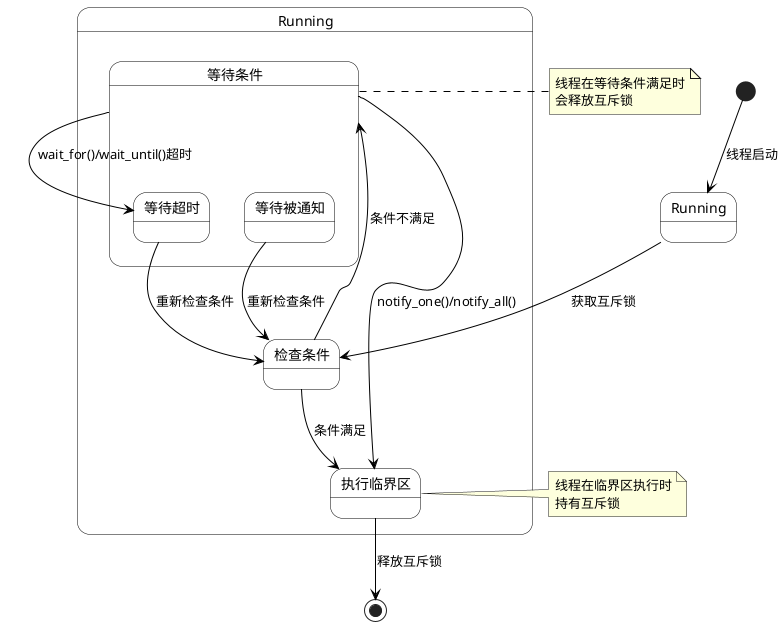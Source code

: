 @startuml

' 定义样式
skinparam state {
    BackgroundColor White
    BorderColor Black
    ArrowColor Black
}

' 定义状态
[*] --> Running : 线程启动

state "Running" as running {
    state "等待条件" as waiting {
        state "等待超时" as timeout
        state "等待被通知" as notified
    }
    
    state "执行临界区" as critical_section
    state "检查条件" as check_condition
}

' 定义转换
Running --> check_condition : 获取互斥锁
check_condition --> critical_section : 条件满足
check_condition --> waiting : 条件不满足

waiting --> critical_section : notify_one()/notify_all()
waiting --> timeout : wait_for()/wait_until()超时
timeout --> check_condition : 重新检查条件
notified --> check_condition : 重新检查条件

critical_section --> [*] : 释放互斥锁

' 添加注释
note right of waiting
  线程在等待条件满足时
  会释放互斥锁
end note

note right of critical_section
  线程在临界区执行时
  持有互斥锁
end note

@enduml 